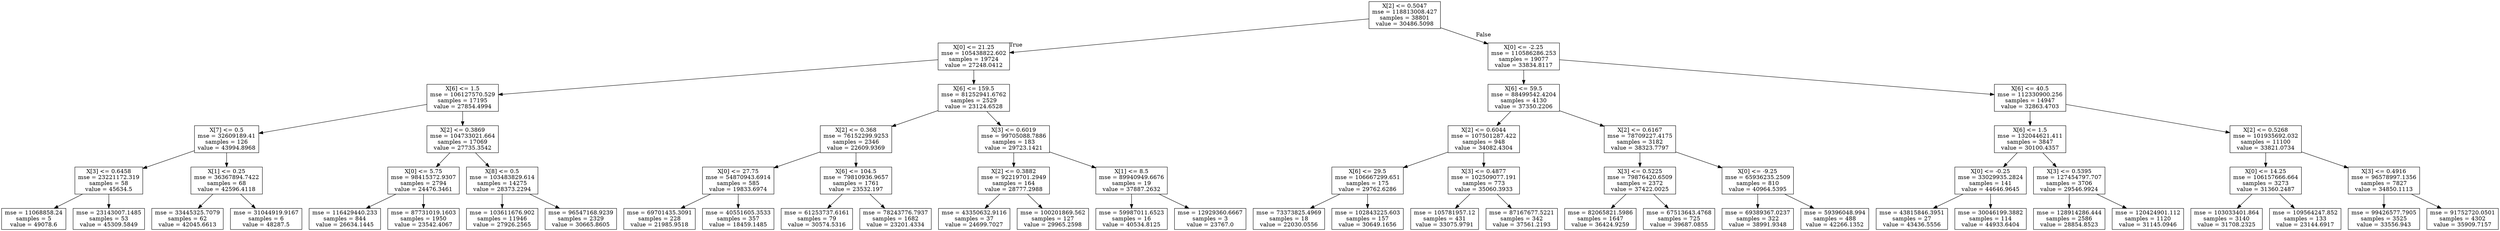digraph Tree {
node [shape=box] ;
0 [label="X[2] <= 0.5047\nmse = 118813008.427\nsamples = 38801\nvalue = 30486.5098"] ;
1 [label="X[0] <= 21.25\nmse = 105438822.602\nsamples = 19724\nvalue = 27248.0412"] ;
0 -> 1 [labeldistance=2.5, labelangle=45, headlabel="True"] ;
2 [label="X[6] <= 1.5\nmse = 106127570.529\nsamples = 17195\nvalue = 27854.4994"] ;
1 -> 2 ;
3 [label="X[7] <= 0.5\nmse = 32609189.41\nsamples = 126\nvalue = 43994.8968"] ;
2 -> 3 ;
4 [label="X[3] <= 0.6458\nmse = 23221172.319\nsamples = 58\nvalue = 45634.5"] ;
3 -> 4 ;
5 [label="mse = 11068858.24\nsamples = 5\nvalue = 49078.6"] ;
4 -> 5 ;
6 [label="mse = 23143007.1485\nsamples = 53\nvalue = 45309.5849"] ;
4 -> 6 ;
7 [label="X[1] <= 0.25\nmse = 36367894.7422\nsamples = 68\nvalue = 42596.4118"] ;
3 -> 7 ;
8 [label="mse = 33445325.7079\nsamples = 62\nvalue = 42045.6613"] ;
7 -> 8 ;
9 [label="mse = 31044919.9167\nsamples = 6\nvalue = 48287.5"] ;
7 -> 9 ;
10 [label="X[2] <= 0.3869\nmse = 104733021.664\nsamples = 17069\nvalue = 27735.3542"] ;
2 -> 10 ;
11 [label="X[0] <= 5.75\nmse = 98415372.9307\nsamples = 2794\nvalue = 24476.3461"] ;
10 -> 11 ;
12 [label="mse = 116429440.233\nsamples = 844\nvalue = 26634.1445"] ;
11 -> 12 ;
13 [label="mse = 87731019.1603\nsamples = 1950\nvalue = 23542.4067"] ;
11 -> 13 ;
14 [label="X[8] <= 0.5\nmse = 103483829.614\nsamples = 14275\nvalue = 28373.2294"] ;
10 -> 14 ;
15 [label="mse = 103611676.902\nsamples = 11946\nvalue = 27926.2565"] ;
14 -> 15 ;
16 [label="mse = 96547168.9239\nsamples = 2329\nvalue = 30665.8605"] ;
14 -> 16 ;
17 [label="X[6] <= 159.5\nmse = 81252941.6762\nsamples = 2529\nvalue = 23124.6528"] ;
1 -> 17 ;
18 [label="X[2] <= 0.368\nmse = 76152299.9253\nsamples = 2346\nvalue = 22609.9369"] ;
17 -> 18 ;
19 [label="X[0] <= 27.75\nmse = 54870943.6914\nsamples = 585\nvalue = 19833.6974"] ;
18 -> 19 ;
20 [label="mse = 69701435.3091\nsamples = 228\nvalue = 21985.9518"] ;
19 -> 20 ;
21 [label="mse = 40551605.3533\nsamples = 357\nvalue = 18459.1485"] ;
19 -> 21 ;
22 [label="X[6] <= 104.5\nmse = 79810936.9657\nsamples = 1761\nvalue = 23532.197"] ;
18 -> 22 ;
23 [label="mse = 61253737.6161\nsamples = 79\nvalue = 30574.5316"] ;
22 -> 23 ;
24 [label="mse = 78243776.7937\nsamples = 1682\nvalue = 23201.4334"] ;
22 -> 24 ;
25 [label="X[3] <= 0.6019\nmse = 99705088.7886\nsamples = 183\nvalue = 29723.1421"] ;
17 -> 25 ;
26 [label="X[2] <= 0.3882\nmse = 92219701.2949\nsamples = 164\nvalue = 28777.2988"] ;
25 -> 26 ;
27 [label="mse = 43350632.9116\nsamples = 37\nvalue = 24699.7027"] ;
26 -> 27 ;
28 [label="mse = 100201869.562\nsamples = 127\nvalue = 29965.2598"] ;
26 -> 28 ;
29 [label="X[1] <= 8.5\nmse = 89940949.6676\nsamples = 19\nvalue = 37887.2632"] ;
25 -> 29 ;
30 [label="mse = 59987011.6523\nsamples = 16\nvalue = 40534.8125"] ;
29 -> 30 ;
31 [label="mse = 12929360.6667\nsamples = 3\nvalue = 23767.0"] ;
29 -> 31 ;
32 [label="X[0] <= -2.25\nmse = 110586286.253\nsamples = 19077\nvalue = 33834.8117"] ;
0 -> 32 [labeldistance=2.5, labelangle=-45, headlabel="False"] ;
33 [label="X[6] <= 59.5\nmse = 88499542.4204\nsamples = 4130\nvalue = 37350.2206"] ;
32 -> 33 ;
34 [label="X[2] <= 0.6044\nmse = 107501287.422\nsamples = 948\nvalue = 34082.4304"] ;
33 -> 34 ;
35 [label="X[6] <= 29.5\nmse = 106667299.651\nsamples = 175\nvalue = 29762.6286"] ;
34 -> 35 ;
36 [label="mse = 73373825.4969\nsamples = 18\nvalue = 22030.0556"] ;
35 -> 36 ;
37 [label="mse = 102843225.603\nsamples = 157\nvalue = 30649.1656"] ;
35 -> 37 ;
38 [label="X[3] <= 0.4877\nmse = 102509077.191\nsamples = 773\nvalue = 35060.3933"] ;
34 -> 38 ;
39 [label="mse = 105781957.12\nsamples = 431\nvalue = 33075.9791"] ;
38 -> 39 ;
40 [label="mse = 87167677.5221\nsamples = 342\nvalue = 37561.2193"] ;
38 -> 40 ;
41 [label="X[2] <= 0.6167\nmse = 78709227.4175\nsamples = 3182\nvalue = 38323.7797"] ;
33 -> 41 ;
42 [label="X[3] <= 0.5225\nmse = 79876420.6509\nsamples = 2372\nvalue = 37422.0025"] ;
41 -> 42 ;
43 [label="mse = 82065821.5986\nsamples = 1647\nvalue = 36424.9259"] ;
42 -> 43 ;
44 [label="mse = 67513643.4768\nsamples = 725\nvalue = 39687.0855"] ;
42 -> 44 ;
45 [label="X[0] <= -9.25\nmse = 65936235.2509\nsamples = 810\nvalue = 40964.5395"] ;
41 -> 45 ;
46 [label="mse = 69389367.0237\nsamples = 322\nvalue = 38991.9348"] ;
45 -> 46 ;
47 [label="mse = 59396048.994\nsamples = 488\nvalue = 42266.1352"] ;
45 -> 47 ;
48 [label="X[6] <= 40.5\nmse = 112330900.256\nsamples = 14947\nvalue = 32863.4703"] ;
32 -> 48 ;
49 [label="X[6] <= 1.5\nmse = 132044621.411\nsamples = 3847\nvalue = 30100.4357"] ;
48 -> 49 ;
50 [label="X[0] <= -0.25\nmse = 33029935.2824\nsamples = 141\nvalue = 44646.9645"] ;
49 -> 50 ;
51 [label="mse = 43815846.3951\nsamples = 27\nvalue = 43436.5556"] ;
50 -> 51 ;
52 [label="mse = 30046199.3882\nsamples = 114\nvalue = 44933.6404"] ;
50 -> 52 ;
53 [label="X[3] <= 0.5395\nmse = 127454797.707\nsamples = 3706\nvalue = 29546.9924"] ;
49 -> 53 ;
54 [label="mse = 128914286.444\nsamples = 2586\nvalue = 28854.8523"] ;
53 -> 54 ;
55 [label="mse = 120424901.112\nsamples = 1120\nvalue = 31145.0946"] ;
53 -> 55 ;
56 [label="X[2] <= 0.5268\nmse = 101935692.032\nsamples = 11100\nvalue = 33821.0734"] ;
48 -> 56 ;
57 [label="X[0] <= 14.25\nmse = 106157666.664\nsamples = 3273\nvalue = 31360.2487"] ;
56 -> 57 ;
58 [label="mse = 103033401.864\nsamples = 3140\nvalue = 31708.2325"] ;
57 -> 58 ;
59 [label="mse = 109564247.852\nsamples = 133\nvalue = 23144.6917"] ;
57 -> 59 ;
60 [label="X[3] <= 0.4916\nmse = 96578997.1356\nsamples = 7827\nvalue = 34850.1113"] ;
56 -> 60 ;
61 [label="mse = 99426577.7905\nsamples = 3525\nvalue = 33556.943"] ;
60 -> 61 ;
62 [label="mse = 91752720.0501\nsamples = 4302\nvalue = 35909.7157"] ;
60 -> 62 ;
}